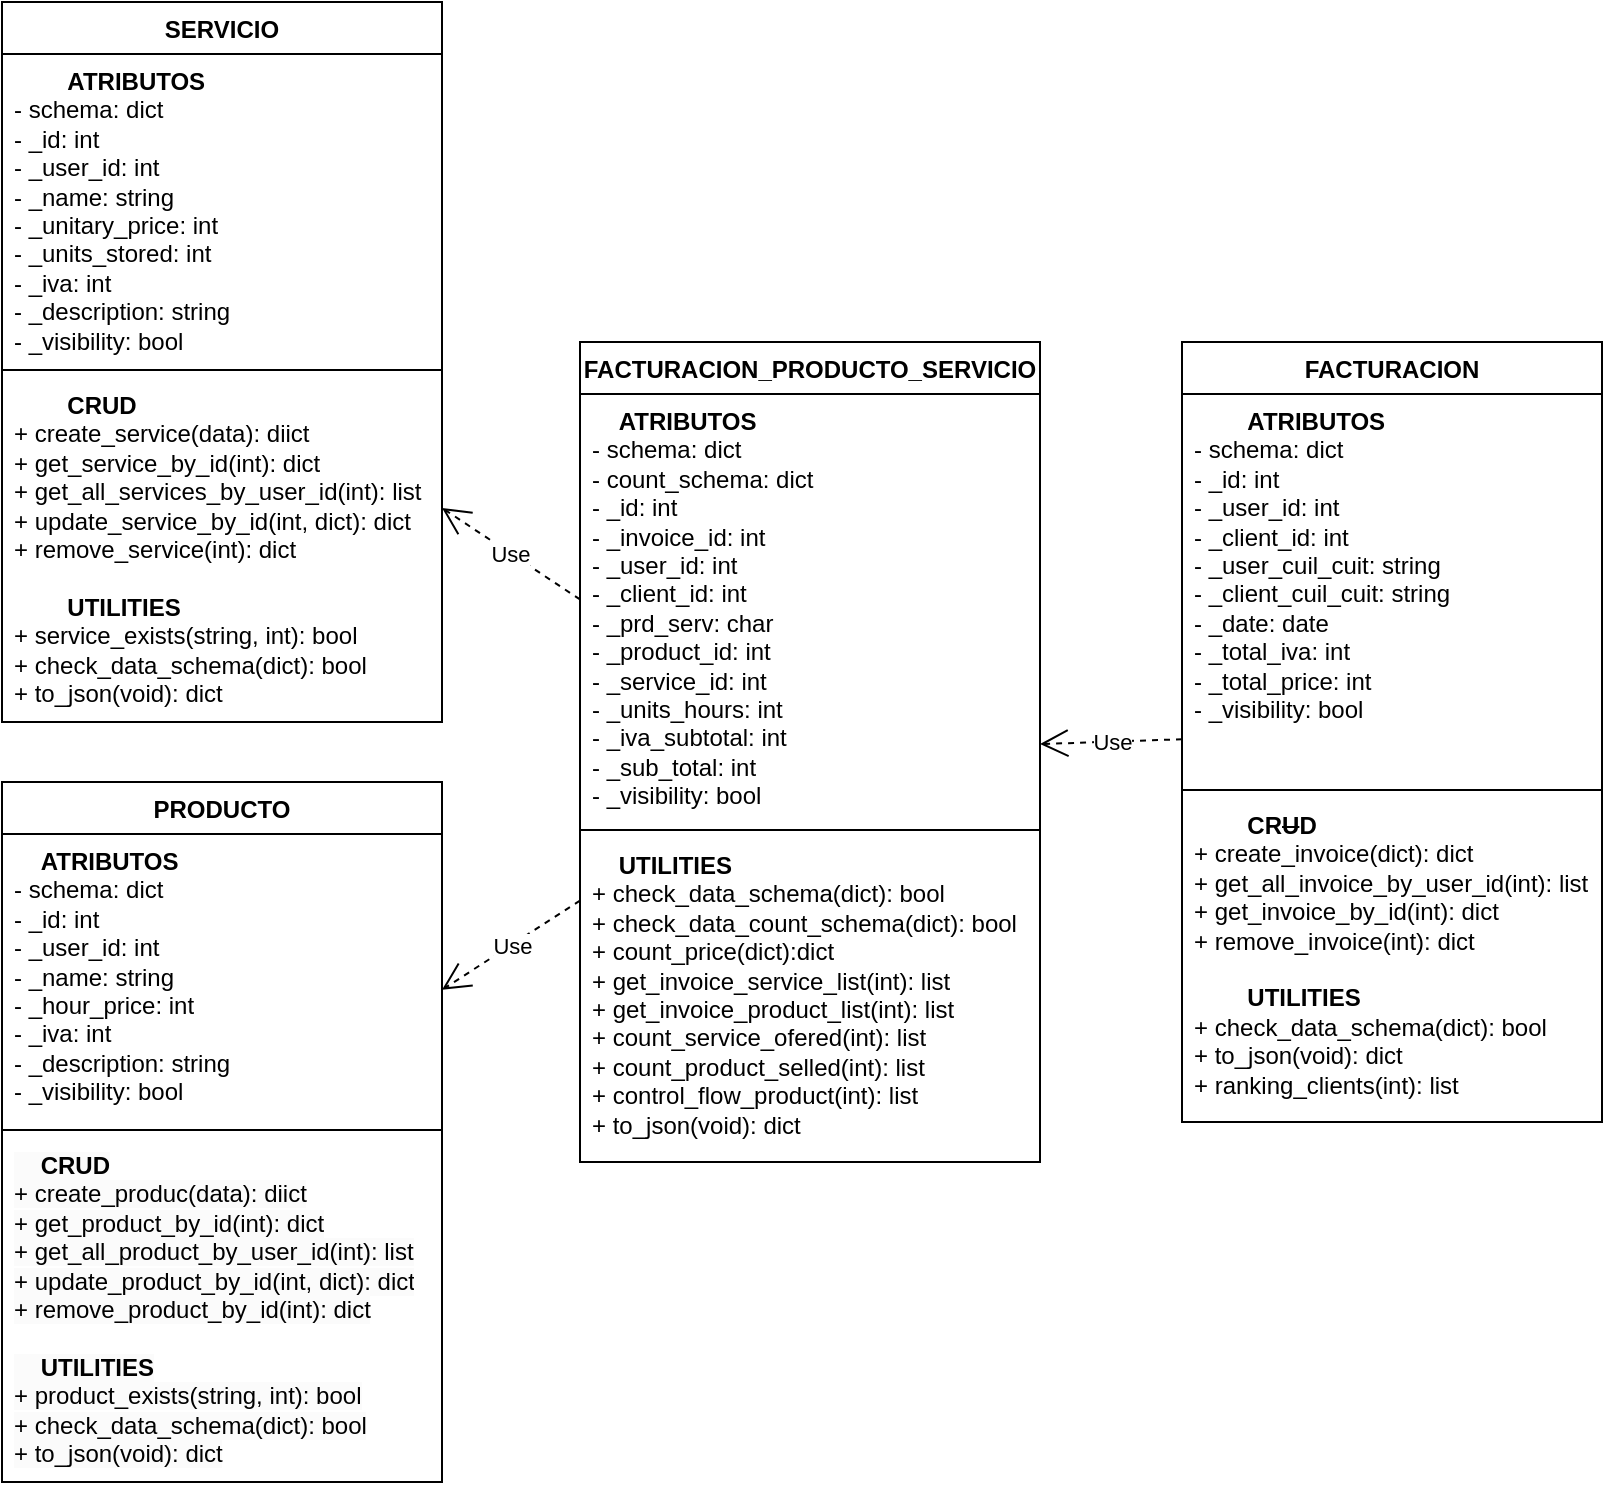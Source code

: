 <mxfile version="22.1.5" type="google" pages="2">
  <diagram id="9J7UoPqMUzKUQ_JoqqJp" name="CLASES-RELACIONADAS">
    <mxGraphModel grid="1" page="1" gridSize="10" guides="1" tooltips="1" connect="1" arrows="1" fold="1" pageScale="1" pageWidth="827" pageHeight="1169" math="0" shadow="0">
      <root>
        <mxCell id="0" />
        <mxCell id="1" parent="0" />
        <mxCell id="Vn5r-fzMO0rHNTVSc0lX-5" value="SERVICIO" style="swimlane;fontStyle=1;align=center;verticalAlign=top;childLayout=stackLayout;horizontal=1;startSize=26;horizontalStack=0;resizeParent=1;resizeParentMax=0;resizeLast=0;collapsible=1;marginBottom=0;whiteSpace=wrap;html=1;" vertex="1" parent="1">
          <mxGeometry x="10" y="60" width="220" height="360" as="geometry">
            <mxRectangle x="100" y="240" width="100" height="30" as="alternateBounds" />
          </mxGeometry>
        </mxCell>
        <mxCell id="Vn5r-fzMO0rHNTVSc0lX-6" value="&lt;b&gt;&lt;span style=&quot;white-space: pre;&quot;&gt;&#x9;&lt;/span&gt;ATRIBUTOS&lt;br&gt;&lt;/b&gt;- schema: dict&lt;br&gt;- _id: int&lt;br&gt;- _user_id: int&lt;br&gt;- _name: string&lt;br&gt;- _unitary_price: int&lt;br&gt;- _units_stored: int&lt;br&gt;- _iva: int&lt;br&gt;- _description: string&lt;br&gt;- _visibility: bool" style="text;strokeColor=none;fillColor=none;align=left;verticalAlign=top;spacingLeft=4;spacingRight=4;overflow=hidden;rotatable=0;points=[[0,0.5],[1,0.5]];portConstraint=eastwest;whiteSpace=wrap;html=1;" vertex="1" parent="Vn5r-fzMO0rHNTVSc0lX-5">
          <mxGeometry y="26" width="220" height="154" as="geometry" />
        </mxCell>
        <mxCell id="Vn5r-fzMO0rHNTVSc0lX-7" value="" style="line;strokeWidth=1;fillColor=none;align=left;verticalAlign=middle;spacingTop=-1;spacingLeft=3;spacingRight=3;rotatable=0;labelPosition=right;points=[];portConstraint=eastwest;strokeColor=inherit;" vertex="1" parent="Vn5r-fzMO0rHNTVSc0lX-5">
          <mxGeometry y="180" width="220" height="8" as="geometry" />
        </mxCell>
        <mxCell id="Vn5r-fzMO0rHNTVSc0lX-8" value="&lt;span style=&quot;font-weight: bold; white-space: pre;&quot;&gt;&#x9;&lt;/span&gt;&lt;b&gt;CRUD&lt;/b&gt;&lt;br&gt;+ create_service(data): diict&lt;br&gt;+ get_service_by_id(int): dict&lt;br&gt;+ get_all_services_by_user_id(int): list&lt;br&gt;+ update_service_by_id(int, dict): dict&lt;br&gt;+ remove_service(int): dict&lt;br&gt;&lt;br&gt;&lt;span style=&quot;white-space: pre;&quot;&gt;&#x9;&lt;/span&gt;&lt;b&gt;UTILITIES&lt;br&gt;&lt;/b&gt;+ service_exists(string, int): bool&lt;br&gt;+ check_data_schema(dict): bool&lt;br&gt;+ to_json(void): dict" style="text;strokeColor=none;fillColor=none;align=left;verticalAlign=top;spacingLeft=4;spacingRight=4;overflow=hidden;rotatable=0;points=[[0,0.5],[1,0.5]];portConstraint=eastwest;whiteSpace=wrap;html=1;" vertex="1" parent="Vn5r-fzMO0rHNTVSc0lX-5">
          <mxGeometry y="188" width="220" height="172" as="geometry" />
        </mxCell>
        <mxCell id="Vn5r-fzMO0rHNTVSc0lX-9" value="FACTURACION" style="swimlane;fontStyle=1;align=center;verticalAlign=top;childLayout=stackLayout;horizontal=1;startSize=26;horizontalStack=0;resizeParent=1;resizeParentMax=0;resizeLast=0;collapsible=1;marginBottom=0;whiteSpace=wrap;html=1;" vertex="1" parent="1">
          <mxGeometry x="600" y="230" width="210" height="390" as="geometry">
            <mxRectangle x="300" y="520" width="130" height="30" as="alternateBounds" />
          </mxGeometry>
        </mxCell>
        <mxCell id="Vn5r-fzMO0rHNTVSc0lX-10" value="&lt;span style=&quot;font-weight: bold; white-space: pre;&quot;&gt;&#x9;&lt;/span&gt;&lt;b&gt;ATRIBUTOS&lt;/b&gt;&lt;br&gt;- schema: dict&lt;br&gt;- _id: int&lt;br&gt;- _user_id: int&lt;br&gt;- _client_id: int&lt;br&gt;- _user_cuil_cuit: string&lt;br&gt;- _client_cuil_cuit: string&lt;br&gt;- _date: date&lt;br&gt;- _total_iva: int&lt;br&gt;- _total_price: int&lt;br&gt;- _visibility: bool" style="text;strokeColor=none;fillColor=none;align=left;verticalAlign=top;spacingLeft=4;spacingRight=4;overflow=hidden;rotatable=0;points=[[0,0.5],[1,0.5]];portConstraint=eastwest;whiteSpace=wrap;html=1;" vertex="1" parent="Vn5r-fzMO0rHNTVSc0lX-9">
          <mxGeometry y="26" width="210" height="194" as="geometry" />
        </mxCell>
        <mxCell id="Vn5r-fzMO0rHNTVSc0lX-11" value="" style="line;strokeWidth=1;fillColor=none;align=left;verticalAlign=middle;spacingTop=-1;spacingLeft=3;spacingRight=3;rotatable=0;labelPosition=right;points=[];portConstraint=eastwest;strokeColor=inherit;" vertex="1" parent="Vn5r-fzMO0rHNTVSc0lX-9">
          <mxGeometry y="220" width="210" height="8" as="geometry" />
        </mxCell>
        <mxCell id="Vn5r-fzMO0rHNTVSc0lX-12" value="&lt;span style=&quot;font-weight: bold; white-space: pre;&quot;&gt;&#x9;&lt;/span&gt;&lt;b&gt;CR&lt;/b&gt;&lt;strike style=&quot;font-weight: bold;&quot;&gt;U&lt;/strike&gt;&lt;b&gt;D&lt;/b&gt;&lt;br&gt;+ create_invoice(dict): dict&lt;br&gt;+ get_all_invoice_by_user_id(int): list&lt;br&gt;+ get_invoice_by_id(int): dict&lt;br&gt;+ remove_invoice(int): dict&lt;br&gt;&lt;br&gt;&lt;span style=&quot;white-space: pre;&quot;&gt;&#x9;&lt;/span&gt;&lt;b&gt;UTILITIES&lt;br&gt;&lt;/b&gt;+ check_data_schema(dict): bool&lt;br&gt;+ to_json(void): dict&lt;br&gt;+ ranking_clients(int): list" style="text;strokeColor=none;fillColor=none;align=left;verticalAlign=top;spacingLeft=4;spacingRight=4;overflow=hidden;rotatable=0;points=[[0,0.5],[1,0.5]];portConstraint=eastwest;whiteSpace=wrap;html=1;" vertex="1" parent="Vn5r-fzMO0rHNTVSc0lX-9">
          <mxGeometry y="228" width="210" height="162" as="geometry" />
        </mxCell>
        <mxCell id="TtTviqaztLceuBPsU1Po-1" value="PRODUCTO" style="swimlane;fontStyle=1;align=center;verticalAlign=top;childLayout=stackLayout;horizontal=1;startSize=26;horizontalStack=0;resizeParent=1;resizeParentMax=0;resizeLast=0;collapsible=1;marginBottom=0;whiteSpace=wrap;html=1;" vertex="1" parent="1">
          <mxGeometry x="10" y="450" width="220" height="350" as="geometry" />
        </mxCell>
        <mxCell id="TtTviqaztLceuBPsU1Po-2" value="&lt;b style=&quot;border-color: var(--border-color);&quot;&gt;&lt;span style=&quot;white-space: pre;&quot;&gt;&amp;nbsp;&amp;nbsp;&amp;nbsp;&amp;nbsp;&lt;/span&gt;ATRIBUTOS&lt;br style=&quot;border-color: var(--border-color);&quot;&gt;&lt;/b&gt;- schema: dict&lt;br style=&quot;border-color: var(--border-color);&quot;&gt;- _id: int&lt;br style=&quot;border-color: var(--border-color);&quot;&gt;- _user_id: int&lt;br style=&quot;border-color: var(--border-color);&quot;&gt;- _name: string&lt;br style=&quot;border-color: var(--border-color);&quot;&gt;- _hour_price: int&lt;br style=&quot;border-color: var(--border-color);&quot;&gt;- _iva: int&lt;br style=&quot;border-color: var(--border-color);&quot;&gt;- _description: string&lt;br style=&quot;border-color: var(--border-color);&quot;&gt;- _visibility: bool" style="text;strokeColor=none;fillColor=none;align=left;verticalAlign=top;spacingLeft=4;spacingRight=4;overflow=hidden;rotatable=0;points=[[0,0.5],[1,0.5]];portConstraint=eastwest;whiteSpace=wrap;html=1;" vertex="1" parent="TtTviqaztLceuBPsU1Po-1">
          <mxGeometry y="26" width="220" height="144" as="geometry" />
        </mxCell>
        <mxCell id="TtTviqaztLceuBPsU1Po-3" value="" style="line;strokeWidth=1;fillColor=none;align=left;verticalAlign=middle;spacingTop=-1;spacingLeft=3;spacingRight=3;rotatable=0;labelPosition=right;points=[];portConstraint=eastwest;strokeColor=inherit;" vertex="1" parent="TtTviqaztLceuBPsU1Po-1">
          <mxGeometry y="170" width="220" height="8" as="geometry" />
        </mxCell>
        <mxCell id="TtTviqaztLceuBPsU1Po-4" value="&lt;span style=&quot;border-color: var(--border-color); color: rgb(0, 0, 0); font-family: Helvetica; font-size: 12px; font-style: normal; font-variant-ligatures: normal; font-variant-caps: normal; letter-spacing: normal; orphans: 2; text-align: left; text-indent: 0px; text-transform: none; widows: 2; word-spacing: 0px; -webkit-text-stroke-width: 0px; background-color: rgb(251, 251, 251); text-decoration-thickness: initial; text-decoration-style: initial; text-decoration-color: initial; font-weight: bold;&quot;&gt;&lt;span style=&quot;white-space: pre;&quot;&gt;&amp;nbsp;&amp;nbsp;&amp;nbsp;&amp;nbsp;&lt;/span&gt;&lt;/span&gt;&lt;b style=&quot;border-color: var(--border-color); color: rgb(0, 0, 0); font-family: Helvetica; font-size: 12px; font-style: normal; font-variant-ligatures: normal; font-variant-caps: normal; letter-spacing: normal; orphans: 2; text-align: left; text-indent: 0px; text-transform: none; widows: 2; word-spacing: 0px; -webkit-text-stroke-width: 0px; background-color: rgb(251, 251, 251); text-decoration-thickness: initial; text-decoration-style: initial; text-decoration-color: initial;&quot;&gt;CRUD&lt;/b&gt;&lt;br style=&quot;border-color: var(--border-color); color: rgb(0, 0, 0); font-family: Helvetica; font-size: 12px; font-style: normal; font-variant-ligatures: normal; font-variant-caps: normal; font-weight: 400; letter-spacing: normal; orphans: 2; text-align: left; text-indent: 0px; text-transform: none; widows: 2; word-spacing: 0px; -webkit-text-stroke-width: 0px; background-color: rgb(251, 251, 251); text-decoration-thickness: initial; text-decoration-style: initial; text-decoration-color: initial;&quot;&gt;&lt;span style=&quot;color: rgb(0, 0, 0); font-family: Helvetica; font-size: 12px; font-style: normal; font-variant-ligatures: normal; font-variant-caps: normal; font-weight: 400; letter-spacing: normal; orphans: 2; text-align: left; text-indent: 0px; text-transform: none; widows: 2; word-spacing: 0px; -webkit-text-stroke-width: 0px; background-color: rgb(251, 251, 251); text-decoration-thickness: initial; text-decoration-style: initial; text-decoration-color: initial; float: none; display: inline !important;&quot;&gt;+ create_produc(data): diict&lt;/span&gt;&lt;br style=&quot;border-color: var(--border-color); color: rgb(0, 0, 0); font-family: Helvetica; font-size: 12px; font-style: normal; font-variant-ligatures: normal; font-variant-caps: normal; font-weight: 400; letter-spacing: normal; orphans: 2; text-align: left; text-indent: 0px; text-transform: none; widows: 2; word-spacing: 0px; -webkit-text-stroke-width: 0px; background-color: rgb(251, 251, 251); text-decoration-thickness: initial; text-decoration-style: initial; text-decoration-color: initial;&quot;&gt;&lt;span style=&quot;color: rgb(0, 0, 0); font-family: Helvetica; font-size: 12px; font-style: normal; font-variant-ligatures: normal; font-variant-caps: normal; font-weight: 400; letter-spacing: normal; orphans: 2; text-align: left; text-indent: 0px; text-transform: none; widows: 2; word-spacing: 0px; -webkit-text-stroke-width: 0px; background-color: rgb(251, 251, 251); text-decoration-thickness: initial; text-decoration-style: initial; text-decoration-color: initial; float: none; display: inline !important;&quot;&gt;+ get_product_by_id(int): dict&lt;/span&gt;&lt;br style=&quot;border-color: var(--border-color); color: rgb(0, 0, 0); font-family: Helvetica; font-size: 12px; font-style: normal; font-variant-ligatures: normal; font-variant-caps: normal; font-weight: 400; letter-spacing: normal; orphans: 2; text-align: left; text-indent: 0px; text-transform: none; widows: 2; word-spacing: 0px; -webkit-text-stroke-width: 0px; background-color: rgb(251, 251, 251); text-decoration-thickness: initial; text-decoration-style: initial; text-decoration-color: initial;&quot;&gt;&lt;span style=&quot;color: rgb(0, 0, 0); font-family: Helvetica; font-size: 12px; font-style: normal; font-variant-ligatures: normal; font-variant-caps: normal; font-weight: 400; letter-spacing: normal; orphans: 2; text-align: left; text-indent: 0px; text-transform: none; widows: 2; word-spacing: 0px; -webkit-text-stroke-width: 0px; background-color: rgb(251, 251, 251); text-decoration-thickness: initial; text-decoration-style: initial; text-decoration-color: initial; float: none; display: inline !important;&quot;&gt;+ get_all_product_by_user_id(int): list&lt;/span&gt;&lt;br style=&quot;border-color: var(--border-color); color: rgb(0, 0, 0); font-family: Helvetica; font-size: 12px; font-style: normal; font-variant-ligatures: normal; font-variant-caps: normal; font-weight: 400; letter-spacing: normal; orphans: 2; text-align: left; text-indent: 0px; text-transform: none; widows: 2; word-spacing: 0px; -webkit-text-stroke-width: 0px; background-color: rgb(251, 251, 251); text-decoration-thickness: initial; text-decoration-style: initial; text-decoration-color: initial;&quot;&gt;&lt;span style=&quot;color: rgb(0, 0, 0); font-family: Helvetica; font-size: 12px; font-style: normal; font-variant-ligatures: normal; font-variant-caps: normal; font-weight: 400; letter-spacing: normal; orphans: 2; text-align: left; text-indent: 0px; text-transform: none; widows: 2; word-spacing: 0px; -webkit-text-stroke-width: 0px; background-color: rgb(251, 251, 251); text-decoration-thickness: initial; text-decoration-style: initial; text-decoration-color: initial; float: none; display: inline !important;&quot;&gt;+ update_product_by_id(int, dict): dict&lt;/span&gt;&lt;br style=&quot;border-color: var(--border-color); color: rgb(0, 0, 0); font-family: Helvetica; font-size: 12px; font-style: normal; font-variant-ligatures: normal; font-variant-caps: normal; font-weight: 400; letter-spacing: normal; orphans: 2; text-align: left; text-indent: 0px; text-transform: none; widows: 2; word-spacing: 0px; -webkit-text-stroke-width: 0px; background-color: rgb(251, 251, 251); text-decoration-thickness: initial; text-decoration-style: initial; text-decoration-color: initial;&quot;&gt;&lt;span style=&quot;color: rgb(0, 0, 0); font-family: Helvetica; font-size: 12px; font-style: normal; font-variant-ligatures: normal; font-variant-caps: normal; font-weight: 400; letter-spacing: normal; orphans: 2; text-align: left; text-indent: 0px; text-transform: none; widows: 2; word-spacing: 0px; -webkit-text-stroke-width: 0px; background-color: rgb(251, 251, 251); text-decoration-thickness: initial; text-decoration-style: initial; text-decoration-color: initial; float: none; display: inline !important;&quot;&gt;+ remove_product_by_id(int): dict&lt;/span&gt;&lt;br style=&quot;border-color: var(--border-color); color: rgb(0, 0, 0); font-family: Helvetica; font-size: 12px; font-style: normal; font-variant-ligatures: normal; font-variant-caps: normal; font-weight: 400; letter-spacing: normal; orphans: 2; text-align: left; text-indent: 0px; text-transform: none; widows: 2; word-spacing: 0px; -webkit-text-stroke-width: 0px; background-color: rgb(251, 251, 251); text-decoration-thickness: initial; text-decoration-style: initial; text-decoration-color: initial;&quot;&gt;&lt;br style=&quot;border-color: var(--border-color); color: rgb(0, 0, 0); font-family: Helvetica; font-size: 12px; font-style: normal; font-variant-ligatures: normal; font-variant-caps: normal; font-weight: 400; letter-spacing: normal; orphans: 2; text-align: left; text-indent: 0px; text-transform: none; widows: 2; word-spacing: 0px; -webkit-text-stroke-width: 0px; background-color: rgb(251, 251, 251); text-decoration-thickness: initial; text-decoration-style: initial; text-decoration-color: initial;&quot;&gt;&lt;span style=&quot;border-color: var(--border-color); color: rgb(0, 0, 0); font-family: Helvetica; font-size: 12px; font-style: normal; font-variant-ligatures: normal; font-variant-caps: normal; font-weight: 400; letter-spacing: normal; orphans: 2; text-align: left; text-indent: 0px; text-transform: none; widows: 2; word-spacing: 0px; -webkit-text-stroke-width: 0px; background-color: rgb(251, 251, 251); text-decoration-thickness: initial; text-decoration-style: initial; text-decoration-color: initial;&quot;&gt;&lt;span style=&quot;white-space: pre;&quot;&gt;&amp;nbsp;&amp;nbsp;&amp;nbsp;&amp;nbsp;&lt;/span&gt;&lt;/span&gt;&lt;b style=&quot;border-color: var(--border-color); color: rgb(0, 0, 0); font-family: Helvetica; font-size: 12px; font-style: normal; font-variant-ligatures: normal; font-variant-caps: normal; letter-spacing: normal; orphans: 2; text-align: left; text-indent: 0px; text-transform: none; widows: 2; word-spacing: 0px; -webkit-text-stroke-width: 0px; background-color: rgb(251, 251, 251); text-decoration-thickness: initial; text-decoration-style: initial; text-decoration-color: initial;&quot;&gt;UTILITIES&lt;br style=&quot;border-color: var(--border-color);&quot;&gt;&lt;/b&gt;&lt;span style=&quot;color: rgb(0, 0, 0); font-family: Helvetica; font-size: 12px; font-style: normal; font-variant-ligatures: normal; font-variant-caps: normal; font-weight: 400; letter-spacing: normal; orphans: 2; text-align: left; text-indent: 0px; text-transform: none; widows: 2; word-spacing: 0px; -webkit-text-stroke-width: 0px; background-color: rgb(251, 251, 251); text-decoration-thickness: initial; text-decoration-style: initial; text-decoration-color: initial; float: none; display: inline !important;&quot;&gt;+ product_exists(string, int): bool&lt;/span&gt;&lt;br style=&quot;border-color: var(--border-color); color: rgb(0, 0, 0); font-family: Helvetica; font-size: 12px; font-style: normal; font-variant-ligatures: normal; font-variant-caps: normal; font-weight: 400; letter-spacing: normal; orphans: 2; text-align: left; text-indent: 0px; text-transform: none; widows: 2; word-spacing: 0px; -webkit-text-stroke-width: 0px; background-color: rgb(251, 251, 251); text-decoration-thickness: initial; text-decoration-style: initial; text-decoration-color: initial;&quot;&gt;&lt;span style=&quot;color: rgb(0, 0, 0); font-family: Helvetica; font-size: 12px; font-style: normal; font-variant-ligatures: normal; font-variant-caps: normal; font-weight: 400; letter-spacing: normal; orphans: 2; text-align: left; text-indent: 0px; text-transform: none; widows: 2; word-spacing: 0px; -webkit-text-stroke-width: 0px; background-color: rgb(251, 251, 251); text-decoration-thickness: initial; text-decoration-style: initial; text-decoration-color: initial; float: none; display: inline !important;&quot;&gt;+ check_data_schema(dict): bool&lt;/span&gt;&lt;br style=&quot;border-color: var(--border-color); color: rgb(0, 0, 0); font-family: Helvetica; font-size: 12px; font-style: normal; font-variant-ligatures: normal; font-variant-caps: normal; font-weight: 400; letter-spacing: normal; orphans: 2; text-align: left; text-indent: 0px; text-transform: none; widows: 2; word-spacing: 0px; -webkit-text-stroke-width: 0px; background-color: rgb(251, 251, 251); text-decoration-thickness: initial; text-decoration-style: initial; text-decoration-color: initial;&quot;&gt;&lt;span style=&quot;color: rgb(0, 0, 0); font-family: Helvetica; font-size: 12px; font-style: normal; font-variant-ligatures: normal; font-variant-caps: normal; font-weight: 400; letter-spacing: normal; orphans: 2; text-align: left; text-indent: 0px; text-transform: none; widows: 2; word-spacing: 0px; -webkit-text-stroke-width: 0px; background-color: rgb(251, 251, 251); text-decoration-thickness: initial; text-decoration-style: initial; text-decoration-color: initial; float: none; display: inline !important;&quot;&gt;+ to_json(void): dict&lt;/span&gt;" style="text;strokeColor=none;fillColor=none;align=left;verticalAlign=top;spacingLeft=4;spacingRight=4;overflow=hidden;rotatable=0;points=[[0,0.5],[1,0.5]];portConstraint=eastwest;whiteSpace=wrap;html=1;" vertex="1" parent="TtTviqaztLceuBPsU1Po-1">
          <mxGeometry y="178" width="220" height="172" as="geometry" />
        </mxCell>
        <mxCell id="U6StudX_yJFZYciHq7dT-1" value="FACTURACION_PRODUCTO_SERVICIO" style="swimlane;fontStyle=1;align=center;verticalAlign=top;childLayout=stackLayout;horizontal=1;startSize=26;horizontalStack=0;resizeParent=1;resizeParentMax=0;resizeLast=0;collapsible=1;marginBottom=0;whiteSpace=wrap;html=1;" vertex="1" parent="1">
          <mxGeometry x="299" y="230" width="230" height="410" as="geometry">
            <mxRectangle x="310" y="230" width="130" height="30" as="alternateBounds" />
          </mxGeometry>
        </mxCell>
        <mxCell id="U6StudX_yJFZYciHq7dT-2" value="&lt;b&gt;&lt;span style=&quot;&quot;&gt;&lt;span style=&quot;white-space: pre;&quot;&gt;&amp;nbsp;&amp;nbsp;&amp;nbsp;&amp;nbsp;&lt;/span&gt;&lt;/span&gt;ATRIBUTOS&lt;br&gt;&lt;/b&gt;- schema: dict&lt;br&gt;- count_schema: dict&lt;br&gt;- _id: int&lt;br&gt;- _invoice_id: int&amp;nbsp;&lt;br&gt;- _user_id: int&lt;br&gt;- _client_id: int&lt;br&gt;- _prd_serv: char&lt;br&gt;- _product_id: int&lt;br&gt;- _service_id: int&lt;br&gt;- _units_hours: int&lt;br&gt;- _iva_subtotal: int&lt;br&gt;- _sub_total: int&lt;br&gt;- _visibility: bool&amp;nbsp;&amp;nbsp;" style="text;strokeColor=none;fillColor=none;align=left;verticalAlign=top;spacingLeft=4;spacingRight=4;overflow=hidden;rotatable=0;points=[[0,0.5],[1,0.5]];portConstraint=eastwest;whiteSpace=wrap;html=1;" vertex="1" parent="U6StudX_yJFZYciHq7dT-1">
          <mxGeometry y="26" width="230" height="214" as="geometry" />
        </mxCell>
        <mxCell id="U6StudX_yJFZYciHq7dT-3" value="" style="line;strokeWidth=1;fillColor=none;align=left;verticalAlign=middle;spacingTop=-1;spacingLeft=3;spacingRight=3;rotatable=0;labelPosition=right;points=[];portConstraint=eastwest;strokeColor=inherit;" vertex="1" parent="U6StudX_yJFZYciHq7dT-1">
          <mxGeometry y="240" width="230" height="8" as="geometry" />
        </mxCell>
        <mxCell id="U6StudX_yJFZYciHq7dT-4" value="&lt;span style=&quot;font-weight: bold;&quot;&gt;&lt;span style=&quot;&quot;&gt;&amp;nbsp;&amp;nbsp;&amp;nbsp;&amp;nbsp;&lt;/span&gt;&lt;/span&gt;&lt;b&gt;UTILITIES&lt;/b&gt;&lt;br&gt;+ check_data_schema(dict): bool&lt;br&gt;+ check_data_count_schema(dict): bool&lt;br&gt;+ count_price(dict):dict&lt;br&gt;+ get_invoice_service_list(int): list&lt;br&gt;+ get_invoice_product_list(int): list&lt;br&gt;+ count_service_ofered(int): list&lt;br&gt;+ count_product_selled(int): list&lt;br&gt;+ control_flow_product(int): list&lt;br&gt;+ to_json(void): dict" style="text;strokeColor=none;fillColor=none;align=left;verticalAlign=top;spacingLeft=4;spacingRight=4;overflow=hidden;rotatable=0;points=[[0,0.5],[1,0.5]];portConstraint=eastwest;whiteSpace=wrap;html=1;" vertex="1" parent="U6StudX_yJFZYciHq7dT-1">
          <mxGeometry y="248" width="230" height="162" as="geometry" />
        </mxCell>
        <mxCell id="j8gr0vYxPpyCaG5nt43f-7" value="Use" style="endArrow=open;endSize=12;dashed=1;html=1;rounded=0;" edge="1" parent="1" source="U6StudX_yJFZYciHq7dT-1" target="Vn5r-fzMO0rHNTVSc0lX-5">
          <mxGeometry width="160" relative="1" as="geometry">
            <mxPoint x="270" y="440" as="sourcePoint" />
            <mxPoint x="440" y="440" as="targetPoint" />
          </mxGeometry>
        </mxCell>
        <mxCell id="j8gr0vYxPpyCaG5nt43f-8" value="Use" style="endArrow=open;endSize=12;dashed=1;html=1;rounded=0;" edge="1" parent="1" source="U6StudX_yJFZYciHq7dT-1" target="TtTviqaztLceuBPsU1Po-1">
          <mxGeometry width="160" relative="1" as="geometry">
            <mxPoint x="290" y="480" as="sourcePoint" />
            <mxPoint x="210" y="420" as="targetPoint" />
          </mxGeometry>
        </mxCell>
        <mxCell id="j8gr0vYxPpyCaG5nt43f-9" value="Use" style="endArrow=open;endSize=12;dashed=1;html=1;rounded=0;" edge="1" parent="1" source="Vn5r-fzMO0rHNTVSc0lX-9" target="U6StudX_yJFZYciHq7dT-1">
          <mxGeometry width="160" relative="1" as="geometry">
            <mxPoint x="580" y="426" as="sourcePoint" />
            <mxPoint x="500" y="370" as="targetPoint" />
          </mxGeometry>
        </mxCell>
      </root>
    </mxGraphModel>
  </diagram>
  <diagram id="1RbGaSyNDOYFBrm2pUle" name="CLASES-NO-RELACIONADAS">
    <mxGraphModel grid="1" page="1" gridSize="10" guides="1" tooltips="1" connect="1" arrows="1" fold="1" pageScale="1" pageWidth="827" pageHeight="1169" math="0" shadow="0">
      <root>
        <mxCell id="0" />
        <mxCell id="1" parent="0" />
        <mxCell id="WJtbLfUhqYY9d-iqmbPV-1" value="CLIENTE" style="swimlane;fontStyle=1;align=center;verticalAlign=top;childLayout=stackLayout;horizontal=1;startSize=26;horizontalStack=0;resizeParent=1;resizeParentMax=0;resizeLast=0;collapsible=1;marginBottom=0;whiteSpace=wrap;html=1;" vertex="1" parent="1">
          <mxGeometry x="470" y="40" width="210" height="370" as="geometry">
            <mxRectangle x="410" y="160" width="90" height="30" as="alternateBounds" />
          </mxGeometry>
        </mxCell>
        <mxCell id="WJtbLfUhqYY9d-iqmbPV-2" value="&amp;nbsp; &amp;nbsp; &amp;nbsp; &amp;nbsp; &lt;b&gt;ATRIBUTOS&lt;/b&gt;&lt;br&gt;- schema: dict&lt;br&gt;- _id: int&lt;br&gt;- _user_id: int&lt;br&gt;- _ name: string&lt;br&gt;- _email: string&lt;br&gt;- _address: string&lt;br&gt;- _phone_number: string&lt;br&gt;- _cuil_cuit: string&lt;br&gt;- _visibility: bool" style="text;strokeColor=none;fillColor=none;align=left;verticalAlign=top;spacingLeft=4;spacingRight=4;overflow=hidden;rotatable=0;points=[[0,0.5],[1,0.5]];portConstraint=eastwest;whiteSpace=wrap;html=1;" vertex="1" parent="WJtbLfUhqYY9d-iqmbPV-1">
          <mxGeometry y="26" width="210" height="164" as="geometry" />
        </mxCell>
        <mxCell id="WJtbLfUhqYY9d-iqmbPV-3" value="" style="line;strokeWidth=1;fillColor=none;align=left;verticalAlign=middle;spacingTop=-1;spacingLeft=3;spacingRight=3;rotatable=0;labelPosition=right;points=[];portConstraint=eastwest;strokeColor=inherit;" vertex="1" parent="WJtbLfUhqYY9d-iqmbPV-1">
          <mxGeometry y="190" width="210" height="8" as="geometry" />
        </mxCell>
        <mxCell id="7S5O88EBmOo_fpxjsvzj-1" value="&lt;span style=&quot;font-weight: bold;&quot;&gt;&lt;span style=&quot;white-space: pre;&quot;&gt;&amp;nbsp;&amp;nbsp;&amp;nbsp;&amp;nbsp;&lt;/span&gt;&lt;/span&gt;&lt;b&gt;CRUD&lt;br&gt;&lt;/b&gt;+ create_client(dict): dict&lt;br&gt;+ get_client_by_id(int): dict&lt;br&gt;+ get_all_client(int): list&lt;br&gt;+ update_client_by_id(int, dict): dict&lt;br&gt;+ remove_client_by_id(int): dict&lt;br&gt;&lt;br&gt;&lt;span style=&quot;&quot;&gt;&lt;span style=&quot;white-space: pre;&quot;&gt;&amp;nbsp;&amp;nbsp;&amp;nbsp;&amp;nbsp;&lt;/span&gt;&lt;/span&gt;&lt;b&gt;UTILITIES&lt;/b&gt;&lt;br style=&quot;border-color: var(--border-color);&quot;&gt;+ client_exists(string, int): bool&lt;br style=&quot;border-color: var(--border-color);&quot;&gt;+ check_data_schema(dict): bool&lt;br style=&quot;border-color: var(--border-color);&quot;&gt;+ to_json(void): dict&lt;b&gt;&lt;br&gt;&lt;/b&gt;" style="text;strokeColor=none;fillColor=none;align=left;verticalAlign=top;spacingLeft=4;spacingRight=4;overflow=hidden;rotatable=0;points=[[0,0.5],[1,0.5]];portConstraint=eastwest;whiteSpace=wrap;html=1;" vertex="1" parent="WJtbLfUhqYY9d-iqmbPV-1">
          <mxGeometry y="198" width="210" height="172" as="geometry" />
        </mxCell>
        <mxCell id="7S5O88EBmOo_fpxjsvzj-9" value="USUARIO" style="swimlane;fontStyle=1;align=center;verticalAlign=top;childLayout=stackLayout;horizontal=1;startSize=26;horizontalStack=0;resizeParent=1;resizeParentMax=0;resizeLast=0;collapsible=1;marginBottom=0;whiteSpace=wrap;html=1;" vertex="1" parent="1">
          <mxGeometry x="110" y="40" width="210" height="390" as="geometry" />
        </mxCell>
        <mxCell id="7S5O88EBmOo_fpxjsvzj-10" value="&lt;span style=&quot;white-space: pre;&quot;&gt;&#x9;&lt;/span&gt;&lt;b&gt;ATRIBUTOS&lt;/b&gt;&lt;br&gt;- schema : dict&lt;br&gt;- _id: int&lt;br&gt;- _username: string&lt;br&gt;- _password: string&lt;br&gt;- _name: string&lt;br&gt;- _email: string&lt;br&gt;- _address: string&lt;br&gt;- _phone_number: string&lt;br&gt;- _cuil_cuit: string&lt;br&gt;- _visibility: bool" style="text;strokeColor=none;fillColor=none;align=left;verticalAlign=top;spacingLeft=4;spacingRight=4;overflow=hidden;rotatable=0;points=[[0,0.5],[1,0.5]];portConstraint=eastwest;whiteSpace=wrap;html=1;" vertex="1" parent="7S5O88EBmOo_fpxjsvzj-9">
          <mxGeometry y="26" width="210" height="174" as="geometry" />
        </mxCell>
        <mxCell id="7S5O88EBmOo_fpxjsvzj-11" value="" style="line;strokeWidth=1;fillColor=none;align=left;verticalAlign=middle;spacingTop=-1;spacingLeft=3;spacingRight=3;rotatable=0;labelPosition=right;points=[];portConstraint=eastwest;strokeColor=inherit;" vertex="1" parent="7S5O88EBmOo_fpxjsvzj-9">
          <mxGeometry y="200" width="210" height="8" as="geometry" />
        </mxCell>
        <mxCell id="7S5O88EBmOo_fpxjsvzj-12" value="&lt;span style=&quot;font-weight: bold; white-space: pre;&quot;&gt;&#x9;&lt;/span&gt;&lt;b&gt;CRUD&lt;/b&gt;&lt;br&gt;+ create_user(dict): dict&lt;br&gt;+ get_user_by_id(int): dict&lt;br&gt;+ get_all_users(): dict&lt;br&gt;+ update_user(int): dict&lt;br&gt;+ delet_user(int): dict&lt;br&gt;&lt;br&gt;&lt;span style=&quot;font-weight: bold; white-space: pre;&quot;&gt;&#x9;&lt;/span&gt;&lt;b&gt;UTILITIES&lt;/b&gt;&lt;br&gt;+ login(auth): void&lt;br&gt;+ user_exists(string): bool&lt;br&gt;+ check_data_schema(dict): bool&lt;br&gt;+ to_json(void): dict" style="text;strokeColor=none;fillColor=none;align=left;verticalAlign=top;spacingLeft=4;spacingRight=4;overflow=hidden;rotatable=0;points=[[0,0.5],[1,0.5]];portConstraint=eastwest;whiteSpace=wrap;html=1;" vertex="1" parent="7S5O88EBmOo_fpxjsvzj-9">
          <mxGeometry y="208" width="210" height="182" as="geometry" />
        </mxCell>
      </root>
    </mxGraphModel>
  </diagram>
</mxfile>
